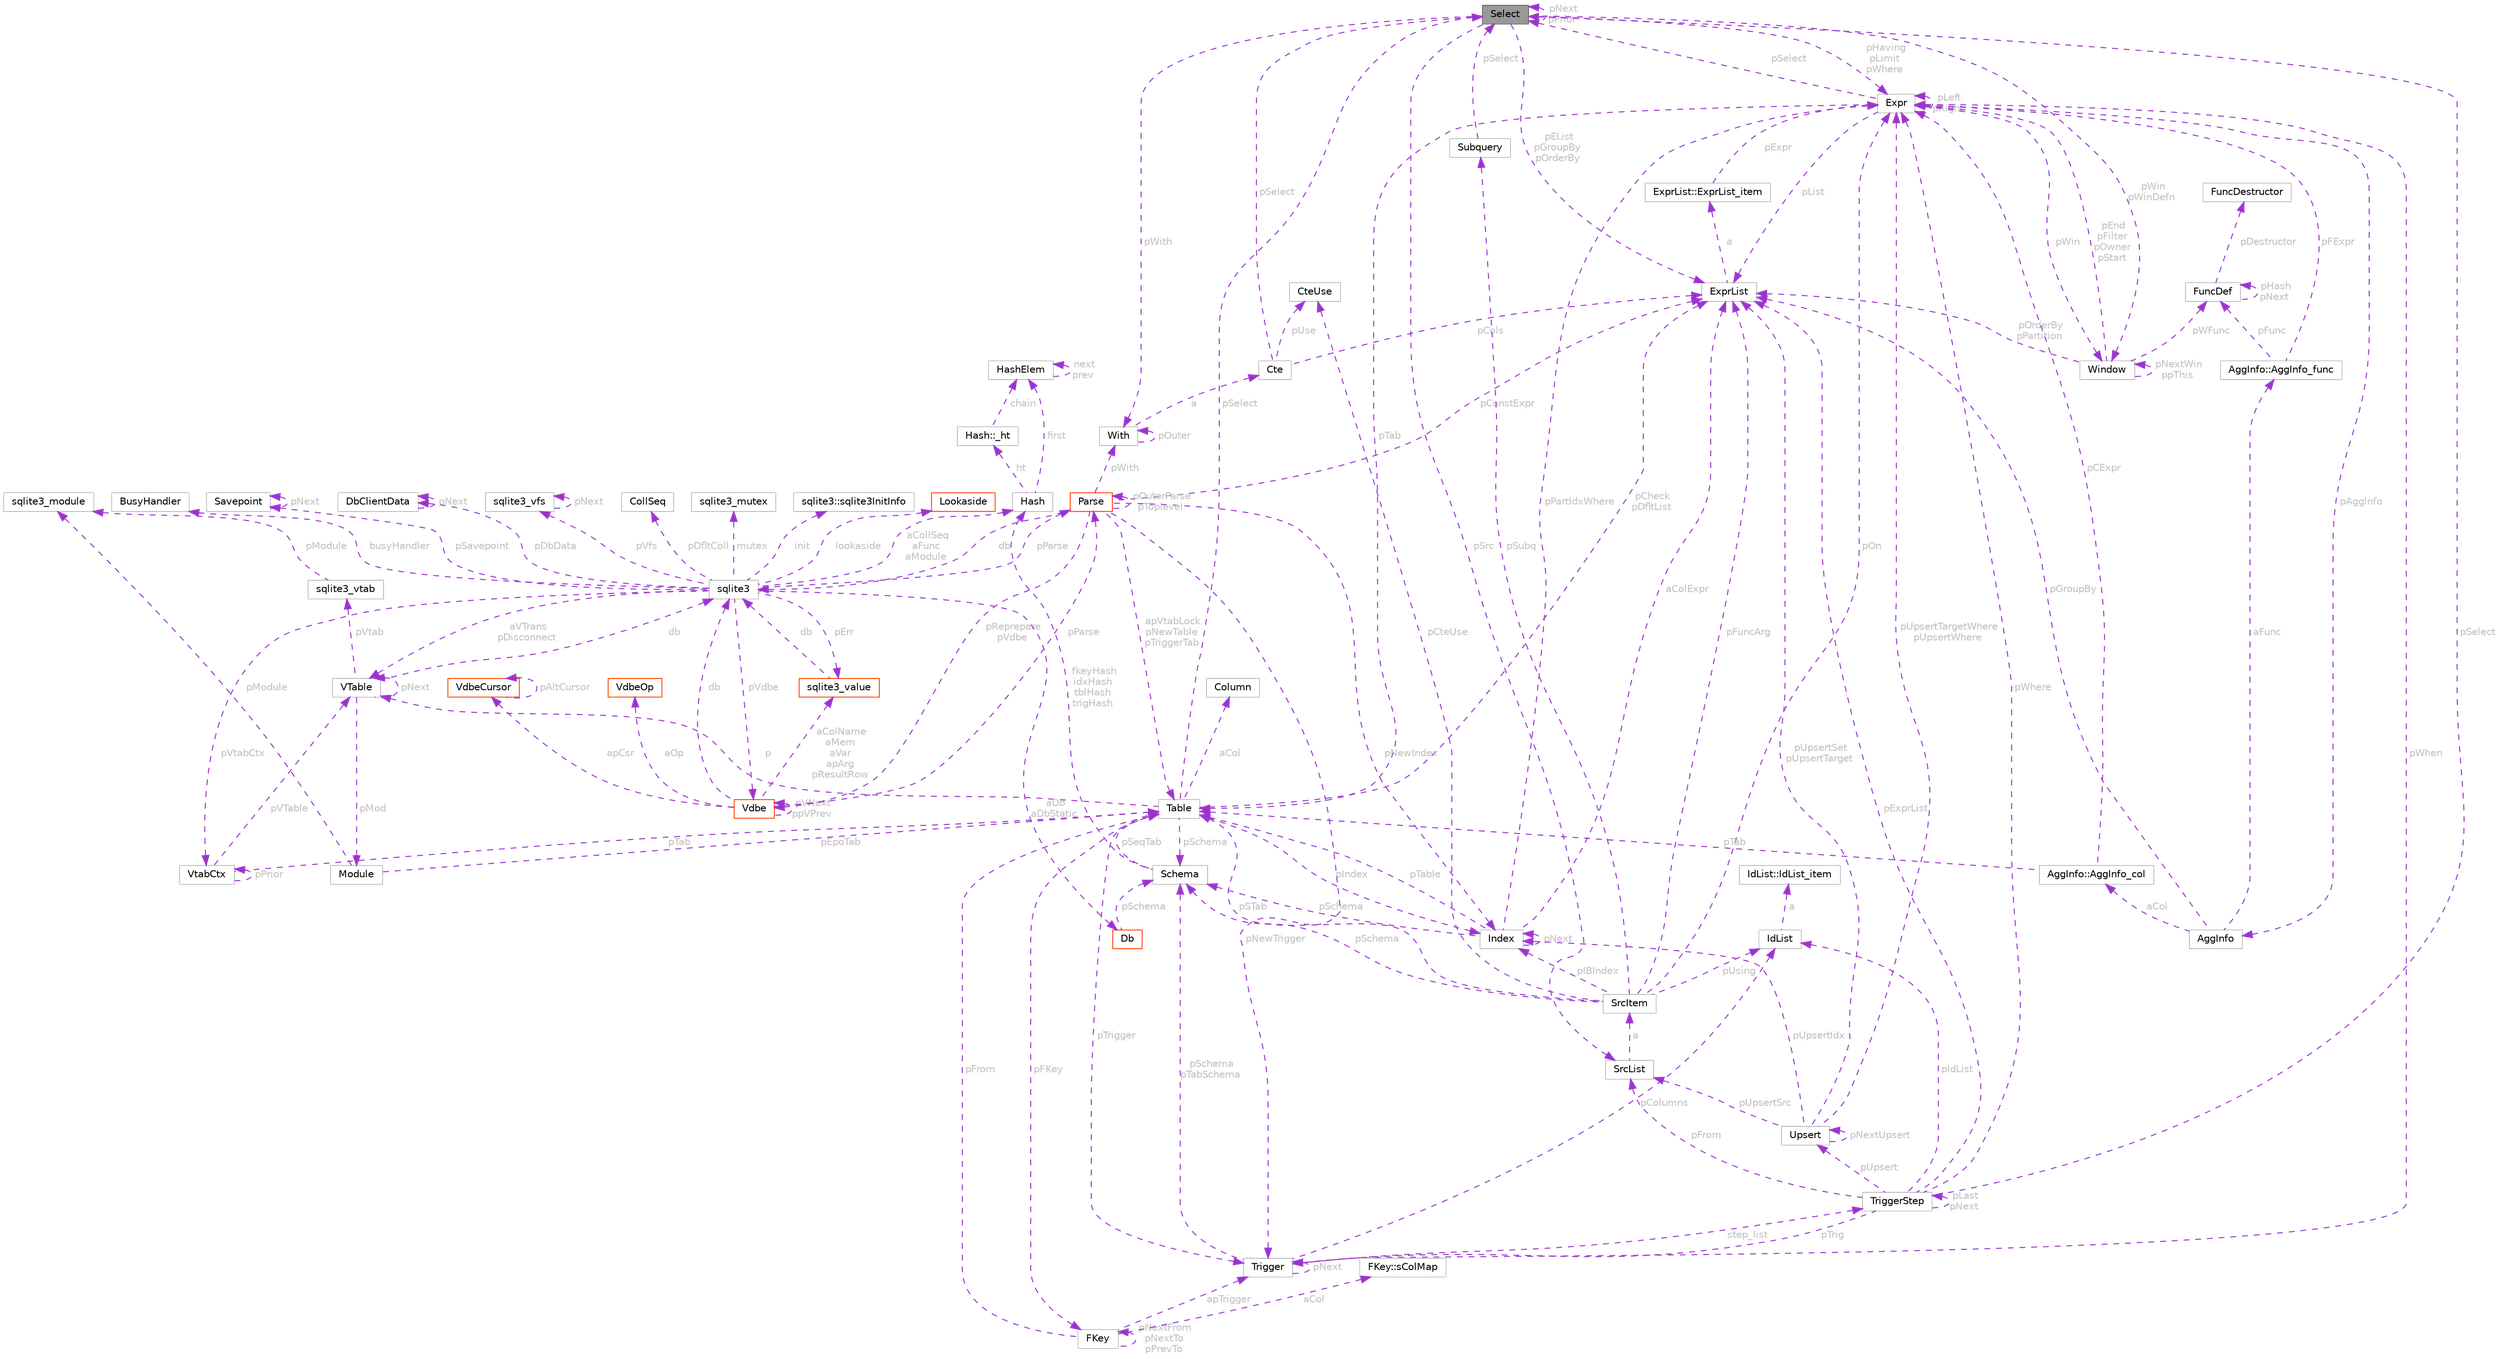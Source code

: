 digraph "Select"
{
 // LATEX_PDF_SIZE
  bgcolor="transparent";
  edge [fontname=Helvetica,fontsize=10,labelfontname=Helvetica,labelfontsize=10];
  node [fontname=Helvetica,fontsize=10,shape=box,height=0.2,width=0.4];
  Node1 [id="Node000001",label="Select",height=0.2,width=0.4,color="gray40", fillcolor="grey60", style="filled", fontcolor="black",tooltip=" "];
  Node2 -> Node1 [id="edge1_Node000001_Node000002",dir="back",color="darkorchid3",style="dashed",tooltip=" ",label=" pEList\npGroupBy\npOrderBy",fontcolor="grey" ];
  Node2 [id="Node000002",label="ExprList",height=0.2,width=0.4,color="grey75", fillcolor="white", style="filled",URL="$structExprList.html",tooltip=" "];
  Node3 -> Node2 [id="edge2_Node000002_Node000003",dir="back",color="darkorchid3",style="dashed",tooltip=" ",label=" a",fontcolor="grey" ];
  Node3 [id="Node000003",label="ExprList::ExprList_item",height=0.2,width=0.4,color="grey75", fillcolor="white", style="filled",URL="$structExprList_1_1ExprList__item.html",tooltip=" "];
  Node4 -> Node3 [id="edge3_Node000003_Node000004",dir="back",color="darkorchid3",style="dashed",tooltip=" ",label=" pExpr",fontcolor="grey" ];
  Node4 [id="Node000004",label="Expr",height=0.2,width=0.4,color="grey75", fillcolor="white", style="filled",URL="$structExpr.html",tooltip=" "];
  Node4 -> Node4 [id="edge4_Node000004_Node000004",dir="back",color="darkorchid3",style="dashed",tooltip=" ",label=" pLeft\npRight",fontcolor="grey" ];
  Node2 -> Node4 [id="edge5_Node000004_Node000002",dir="back",color="darkorchid3",style="dashed",tooltip=" ",label=" pList",fontcolor="grey" ];
  Node1 -> Node4 [id="edge6_Node000004_Node000001",dir="back",color="darkorchid3",style="dashed",tooltip=" ",label=" pSelect",fontcolor="grey" ];
  Node5 -> Node4 [id="edge7_Node000004_Node000005",dir="back",color="darkorchid3",style="dashed",tooltip=" ",label=" pAggInfo",fontcolor="grey" ];
  Node5 [id="Node000005",label="AggInfo",height=0.2,width=0.4,color="grey75", fillcolor="white", style="filled",URL="$structAggInfo.html",tooltip=" "];
  Node2 -> Node5 [id="edge8_Node000005_Node000002",dir="back",color="darkorchid3",style="dashed",tooltip=" ",label=" pGroupBy",fontcolor="grey" ];
  Node6 -> Node5 [id="edge9_Node000005_Node000006",dir="back",color="darkorchid3",style="dashed",tooltip=" ",label=" aCol",fontcolor="grey" ];
  Node6 [id="Node000006",label="AggInfo::AggInfo_col",height=0.2,width=0.4,color="grey75", fillcolor="white", style="filled",URL="$structAggInfo_1_1AggInfo__col.html",tooltip=" "];
  Node7 -> Node6 [id="edge10_Node000006_Node000007",dir="back",color="darkorchid3",style="dashed",tooltip=" ",label=" pTab",fontcolor="grey" ];
  Node7 [id="Node000007",label="Table",height=0.2,width=0.4,color="grey75", fillcolor="white", style="filled",URL="$structTable.html",tooltip=" "];
  Node8 -> Node7 [id="edge11_Node000007_Node000008",dir="back",color="darkorchid3",style="dashed",tooltip=" ",label=" aCol",fontcolor="grey" ];
  Node8 [id="Node000008",label="Column",height=0.2,width=0.4,color="grey75", fillcolor="white", style="filled",URL="$structColumn.html",tooltip=" "];
  Node9 -> Node7 [id="edge12_Node000007_Node000009",dir="back",color="darkorchid3",style="dashed",tooltip=" ",label=" pIndex",fontcolor="grey" ];
  Node9 [id="Node000009",label="Index",height=0.2,width=0.4,color="grey75", fillcolor="white", style="filled",URL="$structIndex.html",tooltip=" "];
  Node7 -> Node9 [id="edge13_Node000009_Node000007",dir="back",color="darkorchid3",style="dashed",tooltip=" ",label=" pTable",fontcolor="grey" ];
  Node9 -> Node9 [id="edge14_Node000009_Node000009",dir="back",color="darkorchid3",style="dashed",tooltip=" ",label=" pNext",fontcolor="grey" ];
  Node10 -> Node9 [id="edge15_Node000009_Node000010",dir="back",color="darkorchid3",style="dashed",tooltip=" ",label=" pSchema",fontcolor="grey" ];
  Node10 [id="Node000010",label="Schema",height=0.2,width=0.4,color="grey75", fillcolor="white", style="filled",URL="$structSchema.html",tooltip=" "];
  Node11 -> Node10 [id="edge16_Node000010_Node000011",dir="back",color="darkorchid3",style="dashed",tooltip=" ",label=" fkeyHash\nidxHash\ntblHash\ntrigHash",fontcolor="grey" ];
  Node11 [id="Node000011",label="Hash",height=0.2,width=0.4,color="grey75", fillcolor="white", style="filled",URL="$structHash.html",tooltip=" "];
  Node12 -> Node11 [id="edge17_Node000011_Node000012",dir="back",color="darkorchid3",style="dashed",tooltip=" ",label=" first",fontcolor="grey" ];
  Node12 [id="Node000012",label="HashElem",height=0.2,width=0.4,color="grey75", fillcolor="white", style="filled",URL="$structHashElem.html",tooltip=" "];
  Node12 -> Node12 [id="edge18_Node000012_Node000012",dir="back",color="darkorchid3",style="dashed",tooltip=" ",label=" next\nprev",fontcolor="grey" ];
  Node13 -> Node11 [id="edge19_Node000011_Node000013",dir="back",color="darkorchid3",style="dashed",tooltip=" ",label=" ht",fontcolor="grey" ];
  Node13 [id="Node000013",label="Hash::_ht",height=0.2,width=0.4,color="grey75", fillcolor="white", style="filled",URL="$structHash_1_1__ht.html",tooltip=" "];
  Node12 -> Node13 [id="edge20_Node000013_Node000012",dir="back",color="darkorchid3",style="dashed",tooltip=" ",label=" chain",fontcolor="grey" ];
  Node7 -> Node10 [id="edge21_Node000010_Node000007",dir="back",color="darkorchid3",style="dashed",tooltip=" ",label=" pSeqTab",fontcolor="grey" ];
  Node4 -> Node9 [id="edge22_Node000009_Node000004",dir="back",color="darkorchid3",style="dashed",tooltip=" ",label=" pPartIdxWhere",fontcolor="grey" ];
  Node2 -> Node9 [id="edge23_Node000009_Node000002",dir="back",color="darkorchid3",style="dashed",tooltip=" ",label=" aColExpr",fontcolor="grey" ];
  Node2 -> Node7 [id="edge24_Node000007_Node000002",dir="back",color="darkorchid3",style="dashed",tooltip=" ",label=" pCheck\npDfltList",fontcolor="grey" ];
  Node14 -> Node7 [id="edge25_Node000007_Node000014",dir="back",color="darkorchid3",style="dashed",tooltip=" ",label=" pFKey",fontcolor="grey" ];
  Node14 [id="Node000014",label="FKey",height=0.2,width=0.4,color="grey75", fillcolor="white", style="filled",URL="$structFKey.html",tooltip=" "];
  Node7 -> Node14 [id="edge26_Node000014_Node000007",dir="back",color="darkorchid3",style="dashed",tooltip=" ",label=" pFrom",fontcolor="grey" ];
  Node14 -> Node14 [id="edge27_Node000014_Node000014",dir="back",color="darkorchid3",style="dashed",tooltip=" ",label=" pNextFrom\npNextTo\npPrevTo",fontcolor="grey" ];
  Node15 -> Node14 [id="edge28_Node000014_Node000015",dir="back",color="darkorchid3",style="dashed",tooltip=" ",label=" apTrigger",fontcolor="grey" ];
  Node15 [id="Node000015",label="Trigger",height=0.2,width=0.4,color="grey75", fillcolor="white", style="filled",URL="$structTrigger.html",tooltip=" "];
  Node4 -> Node15 [id="edge29_Node000015_Node000004",dir="back",color="darkorchid3",style="dashed",tooltip=" ",label=" pWhen",fontcolor="grey" ];
  Node16 -> Node15 [id="edge30_Node000015_Node000016",dir="back",color="darkorchid3",style="dashed",tooltip=" ",label=" pColumns",fontcolor="grey" ];
  Node16 [id="Node000016",label="IdList",height=0.2,width=0.4,color="grey75", fillcolor="white", style="filled",URL="$structIdList.html",tooltip=" "];
  Node17 -> Node16 [id="edge31_Node000016_Node000017",dir="back",color="darkorchid3",style="dashed",tooltip=" ",label=" a",fontcolor="grey" ];
  Node17 [id="Node000017",label="IdList::IdList_item",height=0.2,width=0.4,color="grey75", fillcolor="white", style="filled",URL="$structIdList_1_1IdList__item.html",tooltip=" "];
  Node10 -> Node15 [id="edge32_Node000015_Node000010",dir="back",color="darkorchid3",style="dashed",tooltip=" ",label=" pSchema\npTabSchema",fontcolor="grey" ];
  Node18 -> Node15 [id="edge33_Node000015_Node000018",dir="back",color="darkorchid3",style="dashed",tooltip=" ",label=" step_list",fontcolor="grey" ];
  Node18 [id="Node000018",label="TriggerStep",height=0.2,width=0.4,color="grey75", fillcolor="white", style="filled",URL="$structTriggerStep.html",tooltip=" "];
  Node15 -> Node18 [id="edge34_Node000018_Node000015",dir="back",color="darkorchid3",style="dashed",tooltip=" ",label=" pTrig",fontcolor="grey" ];
  Node1 -> Node18 [id="edge35_Node000018_Node000001",dir="back",color="darkorchid3",style="dashed",tooltip=" ",label=" pSelect",fontcolor="grey" ];
  Node19 -> Node18 [id="edge36_Node000018_Node000019",dir="back",color="darkorchid3",style="dashed",tooltip=" ",label=" pFrom",fontcolor="grey" ];
  Node19 [id="Node000019",label="SrcList",height=0.2,width=0.4,color="grey75", fillcolor="white", style="filled",URL="$structSrcList.html",tooltip=" "];
  Node20 -> Node19 [id="edge37_Node000019_Node000020",dir="back",color="darkorchid3",style="dashed",tooltip=" ",label=" a",fontcolor="grey" ];
  Node20 [id="Node000020",label="SrcItem",height=0.2,width=0.4,color="grey75", fillcolor="white", style="filled",URL="$structSrcItem.html",tooltip=" "];
  Node7 -> Node20 [id="edge38_Node000020_Node000007",dir="back",color="darkorchid3",style="dashed",tooltip=" ",label=" pSTab",fontcolor="grey" ];
  Node2 -> Node20 [id="edge39_Node000020_Node000002",dir="back",color="darkorchid3",style="dashed",tooltip=" ",label=" pFuncArg",fontcolor="grey" ];
  Node9 -> Node20 [id="edge40_Node000020_Node000009",dir="back",color="darkorchid3",style="dashed",tooltip=" ",label=" pIBIndex",fontcolor="grey" ];
  Node21 -> Node20 [id="edge41_Node000020_Node000021",dir="back",color="darkorchid3",style="dashed",tooltip=" ",label=" pCteUse",fontcolor="grey" ];
  Node21 [id="Node000021",label="CteUse",height=0.2,width=0.4,color="grey75", fillcolor="white", style="filled",URL="$structCteUse.html",tooltip=" "];
  Node4 -> Node20 [id="edge42_Node000020_Node000004",dir="back",color="darkorchid3",style="dashed",tooltip=" ",label=" pOn",fontcolor="grey" ];
  Node16 -> Node20 [id="edge43_Node000020_Node000016",dir="back",color="darkorchid3",style="dashed",tooltip=" ",label=" pUsing",fontcolor="grey" ];
  Node10 -> Node20 [id="edge44_Node000020_Node000010",dir="back",color="darkorchid3",style="dashed",tooltip=" ",label=" pSchema",fontcolor="grey" ];
  Node22 -> Node20 [id="edge45_Node000020_Node000022",dir="back",color="darkorchid3",style="dashed",tooltip=" ",label=" pSubq",fontcolor="grey" ];
  Node22 [id="Node000022",label="Subquery",height=0.2,width=0.4,color="grey75", fillcolor="white", style="filled",URL="$structSubquery.html",tooltip=" "];
  Node1 -> Node22 [id="edge46_Node000022_Node000001",dir="back",color="darkorchid3",style="dashed",tooltip=" ",label=" pSelect",fontcolor="grey" ];
  Node4 -> Node18 [id="edge47_Node000018_Node000004",dir="back",color="darkorchid3",style="dashed",tooltip=" ",label=" pWhere",fontcolor="grey" ];
  Node2 -> Node18 [id="edge48_Node000018_Node000002",dir="back",color="darkorchid3",style="dashed",tooltip=" ",label=" pExprList",fontcolor="grey" ];
  Node16 -> Node18 [id="edge49_Node000018_Node000016",dir="back",color="darkorchid3",style="dashed",tooltip=" ",label=" pIdList",fontcolor="grey" ];
  Node23 -> Node18 [id="edge50_Node000018_Node000023",dir="back",color="darkorchid3",style="dashed",tooltip=" ",label=" pUpsert",fontcolor="grey" ];
  Node23 [id="Node000023",label="Upsert",height=0.2,width=0.4,color="grey75", fillcolor="white", style="filled",URL="$structUpsert.html",tooltip=" "];
  Node2 -> Node23 [id="edge51_Node000023_Node000002",dir="back",color="darkorchid3",style="dashed",tooltip=" ",label=" pUpsertSet\npUpsertTarget",fontcolor="grey" ];
  Node4 -> Node23 [id="edge52_Node000023_Node000004",dir="back",color="darkorchid3",style="dashed",tooltip=" ",label=" pUpsertTargetWhere\npUpsertWhere",fontcolor="grey" ];
  Node23 -> Node23 [id="edge53_Node000023_Node000023",dir="back",color="darkorchid3",style="dashed",tooltip=" ",label=" pNextUpsert",fontcolor="grey" ];
  Node9 -> Node23 [id="edge54_Node000023_Node000009",dir="back",color="darkorchid3",style="dashed",tooltip=" ",label=" pUpsertIdx",fontcolor="grey" ];
  Node19 -> Node23 [id="edge55_Node000023_Node000019",dir="back",color="darkorchid3",style="dashed",tooltip=" ",label=" pUpsertSrc",fontcolor="grey" ];
  Node18 -> Node18 [id="edge56_Node000018_Node000018",dir="back",color="darkorchid3",style="dashed",tooltip=" ",label=" pLast\npNext",fontcolor="grey" ];
  Node15 -> Node15 [id="edge57_Node000015_Node000015",dir="back",color="darkorchid3",style="dashed",tooltip=" ",label=" pNext",fontcolor="grey" ];
  Node24 -> Node14 [id="edge58_Node000014_Node000024",dir="back",color="darkorchid3",style="dashed",tooltip=" ",label=" aCol",fontcolor="grey" ];
  Node24 [id="Node000024",label="FKey::sColMap",height=0.2,width=0.4,color="grey75", fillcolor="white", style="filled",URL="$structFKey_1_1sColMap.html",tooltip=" "];
  Node1 -> Node7 [id="edge59_Node000007_Node000001",dir="back",color="darkorchid3",style="dashed",tooltip=" ",label=" pSelect",fontcolor="grey" ];
  Node25 -> Node7 [id="edge60_Node000007_Node000025",dir="back",color="darkorchid3",style="dashed",tooltip=" ",label=" p",fontcolor="grey" ];
  Node25 [id="Node000025",label="VTable",height=0.2,width=0.4,color="grey75", fillcolor="white", style="filled",URL="$structVTable.html",tooltip=" "];
  Node26 -> Node25 [id="edge61_Node000025_Node000026",dir="back",color="darkorchid3",style="dashed",tooltip=" ",label=" db",fontcolor="grey" ];
  Node26 [id="Node000026",label="sqlite3",height=0.2,width=0.4,color="grey75", fillcolor="white", style="filled",URL="$structsqlite3.html",tooltip=" "];
  Node27 -> Node26 [id="edge62_Node000026_Node000027",dir="back",color="darkorchid3",style="dashed",tooltip=" ",label=" pVfs",fontcolor="grey" ];
  Node27 [id="Node000027",label="sqlite3_vfs",height=0.2,width=0.4,color="grey75", fillcolor="white", style="filled",URL="$structsqlite3__vfs.html",tooltip=" "];
  Node27 -> Node27 [id="edge63_Node000027_Node000027",dir="back",color="darkorchid3",style="dashed",tooltip=" ",label=" pNext",fontcolor="grey" ];
  Node28 -> Node26 [id="edge64_Node000026_Node000028",dir="back",color="darkorchid3",style="dashed",tooltip=" ",label=" pVdbe",fontcolor="grey" ];
  Node28 [id="Node000028",label="Vdbe",height=0.2,width=0.4,color="orangered", fillcolor="white", style="filled",URL="$structVdbe.html",tooltip=" "];
  Node26 -> Node28 [id="edge65_Node000028_Node000026",dir="back",color="darkorchid3",style="dashed",tooltip=" ",label=" db",fontcolor="grey" ];
  Node28 -> Node28 [id="edge66_Node000028_Node000028",dir="back",color="darkorchid3",style="dashed",tooltip=" ",label=" pVNext\nppVPrev",fontcolor="grey" ];
  Node29 -> Node28 [id="edge67_Node000028_Node000029",dir="back",color="darkorchid3",style="dashed",tooltip=" ",label=" pParse",fontcolor="grey" ];
  Node29 [id="Node000029",label="Parse",height=0.2,width=0.4,color="orangered", fillcolor="white", style="filled",URL="$structParse.html",tooltip=" "];
  Node26 -> Node29 [id="edge68_Node000029_Node000026",dir="back",color="darkorchid3",style="dashed",tooltip=" ",label=" db",fontcolor="grey" ];
  Node28 -> Node29 [id="edge69_Node000029_Node000028",dir="back",color="darkorchid3",style="dashed",tooltip=" ",label=" pReprepare\npVdbe",fontcolor="grey" ];
  Node2 -> Node29 [id="edge70_Node000029_Node000002",dir="back",color="darkorchid3",style="dashed",tooltip=" ",label=" pConstExpr",fontcolor="grey" ];
  Node29 -> Node29 [id="edge71_Node000029_Node000029",dir="back",color="darkorchid3",style="dashed",tooltip=" ",label=" pOuterParse\npToplevel",fontcolor="grey" ];
  Node7 -> Node29 [id="edge72_Node000029_Node000007",dir="back",color="darkorchid3",style="dashed",tooltip=" ",label=" apVtabLock\npNewTable\npTriggerTab",fontcolor="grey" ];
  Node9 -> Node29 [id="edge73_Node000029_Node000009",dir="back",color="darkorchid3",style="dashed",tooltip=" ",label=" pNewIndex",fontcolor="grey" ];
  Node15 -> Node29 [id="edge74_Node000029_Node000015",dir="back",color="darkorchid3",style="dashed",tooltip=" ",label=" pNewTrigger",fontcolor="grey" ];
  Node48 -> Node29 [id="edge75_Node000029_Node000048",dir="back",color="darkorchid3",style="dashed",tooltip=" ",label=" pWith",fontcolor="grey" ];
  Node48 [id="Node000048",label="With",height=0.2,width=0.4,color="grey75", fillcolor="white", style="filled",URL="$structWith.html",tooltip=" "];
  Node48 -> Node48 [id="edge76_Node000048_Node000048",dir="back",color="darkorchid3",style="dashed",tooltip=" ",label=" pOuter",fontcolor="grey" ];
  Node49 -> Node48 [id="edge77_Node000048_Node000049",dir="back",color="darkorchid3",style="dashed",tooltip=" ",label=" a",fontcolor="grey" ];
  Node49 [id="Node000049",label="Cte",height=0.2,width=0.4,color="grey75", fillcolor="white", style="filled",URL="$structCte.html",tooltip=" "];
  Node2 -> Node49 [id="edge78_Node000049_Node000002",dir="back",color="darkorchid3",style="dashed",tooltip=" ",label=" pCols",fontcolor="grey" ];
  Node1 -> Node49 [id="edge79_Node000049_Node000001",dir="back",color="darkorchid3",style="dashed",tooltip=" ",label=" pSelect",fontcolor="grey" ];
  Node21 -> Node49 [id="edge80_Node000049_Node000021",dir="back",color="darkorchid3",style="dashed",tooltip=" ",label=" pUse",fontcolor="grey" ];
  Node40 -> Node28 [id="edge81_Node000028_Node000040",dir="back",color="darkorchid3",style="dashed",tooltip=" ",label=" aColName\naMem\naVar\napArg\npResultRow",fontcolor="grey" ];
  Node40 [id="Node000040",label="sqlite3_value",height=0.2,width=0.4,color="orangered", fillcolor="white", style="filled",URL="$structsqlite3__value.html",tooltip=" "];
  Node26 -> Node40 [id="edge82_Node000040_Node000026",dir="back",color="darkorchid3",style="dashed",tooltip=" ",label=" db",fontcolor="grey" ];
  Node51 -> Node28 [id="edge83_Node000028_Node000051",dir="back",color="darkorchid3",style="dashed",tooltip=" ",label=" apCsr",fontcolor="grey" ];
  Node51 [id="Node000051",label="VdbeCursor",height=0.2,width=0.4,color="orangered", fillcolor="white", style="filled",URL="$structVdbeCursor.html",tooltip=" "];
  Node51 -> Node51 [id="edge84_Node000051_Node000051",dir="back",color="darkorchid3",style="dashed",tooltip=" ",label=" pAltCursor",fontcolor="grey" ];
  Node35 -> Node28 [id="edge85_Node000028_Node000035",dir="back",color="darkorchid3",style="dashed",tooltip=" ",label=" aOp",fontcolor="grey" ];
  Node35 [id="Node000035",label="VdbeOp",height=0.2,width=0.4,color="orangered", fillcolor="white", style="filled",URL="$structVdbeOp.html",tooltip=" "];
  Node42 -> Node26 [id="edge86_Node000026_Node000042",dir="back",color="darkorchid3",style="dashed",tooltip=" ",label=" pDfltColl",fontcolor="grey" ];
  Node42 [id="Node000042",label="CollSeq",height=0.2,width=0.4,color="grey75", fillcolor="white", style="filled",URL="$structCollSeq.html",tooltip=" "];
  Node68 -> Node26 [id="edge87_Node000026_Node000068",dir="back",color="darkorchid3",style="dashed",tooltip=" ",label=" mutex",fontcolor="grey" ];
  Node68 [id="Node000068",label="sqlite3_mutex",height=0.2,width=0.4,color="grey75", fillcolor="white", style="filled",URL="$structsqlite3__mutex.html",tooltip=" "];
  Node86 -> Node26 [id="edge88_Node000026_Node000086",dir="back",color="darkorchid3",style="dashed",tooltip=" ",label=" aDb\naDbStatic",fontcolor="grey" ];
  Node86 [id="Node000086",label="Db",height=0.2,width=0.4,color="orangered", fillcolor="white", style="filled",URL="$structDb.html",tooltip=" "];
  Node10 -> Node86 [id="edge89_Node000086_Node000010",dir="back",color="darkorchid3",style="dashed",tooltip=" ",label=" pSchema",fontcolor="grey" ];
  Node87 -> Node26 [id="edge90_Node000026_Node000087",dir="back",color="darkorchid3",style="dashed",tooltip=" ",label=" init",fontcolor="grey" ];
  Node87 [id="Node000087",label="sqlite3::sqlite3InitInfo",height=0.2,width=0.4,color="grey75", fillcolor="white", style="filled",URL="$structsqlite3_1_1sqlite3InitInfo.html",tooltip=" "];
  Node29 -> Node26 [id="edge91_Node000026_Node000029",dir="back",color="darkorchid3",style="dashed",tooltip=" ",label=" pParse",fontcolor="grey" ];
  Node40 -> Node26 [id="edge92_Node000026_Node000040",dir="back",color="darkorchid3",style="dashed",tooltip=" ",label=" pErr",fontcolor="grey" ];
  Node88 -> Node26 [id="edge93_Node000026_Node000088",dir="back",color="darkorchid3",style="dashed",tooltip=" ",label=" lookaside",fontcolor="grey" ];
  Node88 [id="Node000088",label="Lookaside",height=0.2,width=0.4,color="orangered", fillcolor="white", style="filled",URL="$structLookaside.html",tooltip=" "];
  Node11 -> Node26 [id="edge94_Node000026_Node000011",dir="back",color="darkorchid3",style="dashed",tooltip=" ",label=" aCollSeq\naFunc\naModule",fontcolor="grey" ];
  Node90 -> Node26 [id="edge95_Node000026_Node000090",dir="back",color="darkorchid3",style="dashed",tooltip=" ",label=" pVtabCtx",fontcolor="grey" ];
  Node90 [id="Node000090",label="VtabCtx",height=0.2,width=0.4,color="grey75", fillcolor="white", style="filled",URL="$structVtabCtx.html",tooltip=" "];
  Node25 -> Node90 [id="edge96_Node000090_Node000025",dir="back",color="darkorchid3",style="dashed",tooltip=" ",label=" pVTable",fontcolor="grey" ];
  Node7 -> Node90 [id="edge97_Node000090_Node000007",dir="back",color="darkorchid3",style="dashed",tooltip=" ",label=" pTab",fontcolor="grey" ];
  Node90 -> Node90 [id="edge98_Node000090_Node000090",dir="back",color="darkorchid3",style="dashed",tooltip=" ",label=" pPrior",fontcolor="grey" ];
  Node25 -> Node26 [id="edge99_Node000026_Node000025",dir="back",color="darkorchid3",style="dashed",tooltip=" ",label=" aVTrans\npDisconnect",fontcolor="grey" ];
  Node91 -> Node26 [id="edge100_Node000026_Node000091",dir="back",color="darkorchid3",style="dashed",tooltip=" ",label=" busyHandler",fontcolor="grey" ];
  Node91 [id="Node000091",label="BusyHandler",height=0.2,width=0.4,color="grey75", fillcolor="white", style="filled",URL="$structBusyHandler.html",tooltip=" "];
  Node92 -> Node26 [id="edge101_Node000026_Node000092",dir="back",color="darkorchid3",style="dashed",tooltip=" ",label=" pSavepoint",fontcolor="grey" ];
  Node92 [id="Node000092",label="Savepoint",height=0.2,width=0.4,color="grey75", fillcolor="white", style="filled",URL="$structSavepoint.html",tooltip=" "];
  Node92 -> Node92 [id="edge102_Node000092_Node000092",dir="back",color="darkorchid3",style="dashed",tooltip=" ",label=" pNext",fontcolor="grey" ];
  Node93 -> Node26 [id="edge103_Node000026_Node000093",dir="back",color="darkorchid3",style="dashed",tooltip=" ",label=" pDbData",fontcolor="grey" ];
  Node93 [id="Node000093",label="DbClientData",height=0.2,width=0.4,color="grey75", fillcolor="white", style="filled",URL="$structDbClientData.html",tooltip=" "];
  Node93 -> Node93 [id="edge104_Node000093_Node000093",dir="back",color="darkorchid3",style="dashed",tooltip=" ",label=" pNext",fontcolor="grey" ];
  Node94 -> Node25 [id="edge105_Node000025_Node000094",dir="back",color="darkorchid3",style="dashed",tooltip=" ",label=" pMod",fontcolor="grey" ];
  Node94 [id="Node000094",label="Module",height=0.2,width=0.4,color="grey75", fillcolor="white", style="filled",URL="$structModule.html",tooltip=" "];
  Node72 -> Node94 [id="edge106_Node000094_Node000072",dir="back",color="darkorchid3",style="dashed",tooltip=" ",label=" pModule",fontcolor="grey" ];
  Node72 [id="Node000072",label="sqlite3_module",height=0.2,width=0.4,color="grey75", fillcolor="white", style="filled",URL="$structsqlite3__module.html",tooltip=" "];
  Node7 -> Node94 [id="edge107_Node000094_Node000007",dir="back",color="darkorchid3",style="dashed",tooltip=" ",label=" pEpoTab",fontcolor="grey" ];
  Node71 -> Node25 [id="edge108_Node000025_Node000071",dir="back",color="darkorchid3",style="dashed",tooltip=" ",label=" pVtab",fontcolor="grey" ];
  Node71 [id="Node000071",label="sqlite3_vtab",height=0.2,width=0.4,color="grey75", fillcolor="white", style="filled",URL="$structsqlite3__vtab.html",tooltip=" "];
  Node72 -> Node71 [id="edge109_Node000071_Node000072",dir="back",color="darkorchid3",style="dashed",tooltip=" ",label=" pModule",fontcolor="grey" ];
  Node25 -> Node25 [id="edge110_Node000025_Node000025",dir="back",color="darkorchid3",style="dashed",tooltip=" ",label=" pNext",fontcolor="grey" ];
  Node15 -> Node7 [id="edge111_Node000007_Node000015",dir="back",color="darkorchid3",style="dashed",tooltip=" ",label=" pTrigger",fontcolor="grey" ];
  Node10 -> Node7 [id="edge112_Node000007_Node000010",dir="back",color="darkorchid3",style="dashed",tooltip=" ",label=" pSchema",fontcolor="grey" ];
  Node4 -> Node6 [id="edge113_Node000006_Node000004",dir="back",color="darkorchid3",style="dashed",tooltip=" ",label=" pCExpr",fontcolor="grey" ];
  Node95 -> Node5 [id="edge114_Node000005_Node000095",dir="back",color="darkorchid3",style="dashed",tooltip=" ",label=" aFunc",fontcolor="grey" ];
  Node95 [id="Node000095",label="AggInfo::AggInfo_func",height=0.2,width=0.4,color="grey75", fillcolor="white", style="filled",URL="$structAggInfo_1_1AggInfo__func.html",tooltip=" "];
  Node4 -> Node95 [id="edge115_Node000095_Node000004",dir="back",color="darkorchid3",style="dashed",tooltip=" ",label=" pFExpr",fontcolor="grey" ];
  Node37 -> Node95 [id="edge116_Node000095_Node000037",dir="back",color="darkorchid3",style="dashed",tooltip=" ",label=" pFunc",fontcolor="grey" ];
  Node37 [id="Node000037",label="FuncDef",height=0.2,width=0.4,color="grey75", fillcolor="white", style="filled",URL="$structFuncDef.html",tooltip=" "];
  Node37 -> Node37 [id="edge117_Node000037_Node000037",dir="back",color="darkorchid3",style="dashed",tooltip=" ",label=" pHash\npNext",fontcolor="grey" ];
  Node38 -> Node37 [id="edge118_Node000037_Node000038",dir="back",color="darkorchid3",style="dashed",tooltip=" ",label=" pDestructor",fontcolor="grey" ];
  Node38 [id="Node000038",label="FuncDestructor",height=0.2,width=0.4,color="grey75", fillcolor="white", style="filled",URL="$structFuncDestructor.html",tooltip=" "];
  Node7 -> Node4 [id="edge119_Node000004_Node000007",dir="back",color="darkorchid3",style="dashed",tooltip=" ",label=" pTab",fontcolor="grey" ];
  Node96 -> Node4 [id="edge120_Node000004_Node000096",dir="back",color="darkorchid3",style="dashed",tooltip=" ",label=" pWin",fontcolor="grey" ];
  Node96 [id="Node000096",label="Window",height=0.2,width=0.4,color="grey75", fillcolor="white", style="filled",URL="$structWindow.html",tooltip=" "];
  Node2 -> Node96 [id="edge121_Node000096_Node000002",dir="back",color="darkorchid3",style="dashed",tooltip=" ",label=" pOrderBy\npPartition",fontcolor="grey" ];
  Node4 -> Node96 [id="edge122_Node000096_Node000004",dir="back",color="darkorchid3",style="dashed",tooltip=" ",label=" pEnd\npFilter\npOwner\npStart",fontcolor="grey" ];
  Node96 -> Node96 [id="edge123_Node000096_Node000096",dir="back",color="darkorchid3",style="dashed",tooltip=" ",label=" pNextWin\nppThis",fontcolor="grey" ];
  Node37 -> Node96 [id="edge124_Node000096_Node000037",dir="back",color="darkorchid3",style="dashed",tooltip=" ",label=" pWFunc",fontcolor="grey" ];
  Node19 -> Node1 [id="edge125_Node000001_Node000019",dir="back",color="darkorchid3",style="dashed",tooltip=" ",label=" pSrc",fontcolor="grey" ];
  Node4 -> Node1 [id="edge126_Node000001_Node000004",dir="back",color="darkorchid3",style="dashed",tooltip=" ",label=" pHaving\npLimit\npWhere",fontcolor="grey" ];
  Node1 -> Node1 [id="edge127_Node000001_Node000001",dir="back",color="darkorchid3",style="dashed",tooltip=" ",label=" pNext\npPrior",fontcolor="grey" ];
  Node48 -> Node1 [id="edge128_Node000001_Node000048",dir="back",color="darkorchid3",style="dashed",tooltip=" ",label=" pWith",fontcolor="grey" ];
  Node96 -> Node1 [id="edge129_Node000001_Node000096",dir="back",color="darkorchid3",style="dashed",tooltip=" ",label=" pWin\npWinDefn",fontcolor="grey" ];
}
